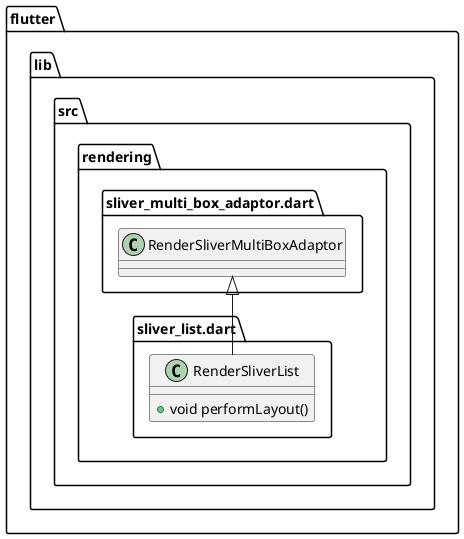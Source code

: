 @startuml
set namespaceSeparator ::

class "flutter::lib::src::rendering::sliver_list.dart::RenderSliverList" {
  +void performLayout()
}

"flutter::lib::src::rendering::sliver_multi_box_adaptor.dart::RenderSliverMultiBoxAdaptor" <|-- "flutter::lib::src::rendering::sliver_list.dart::RenderSliverList"


@enduml